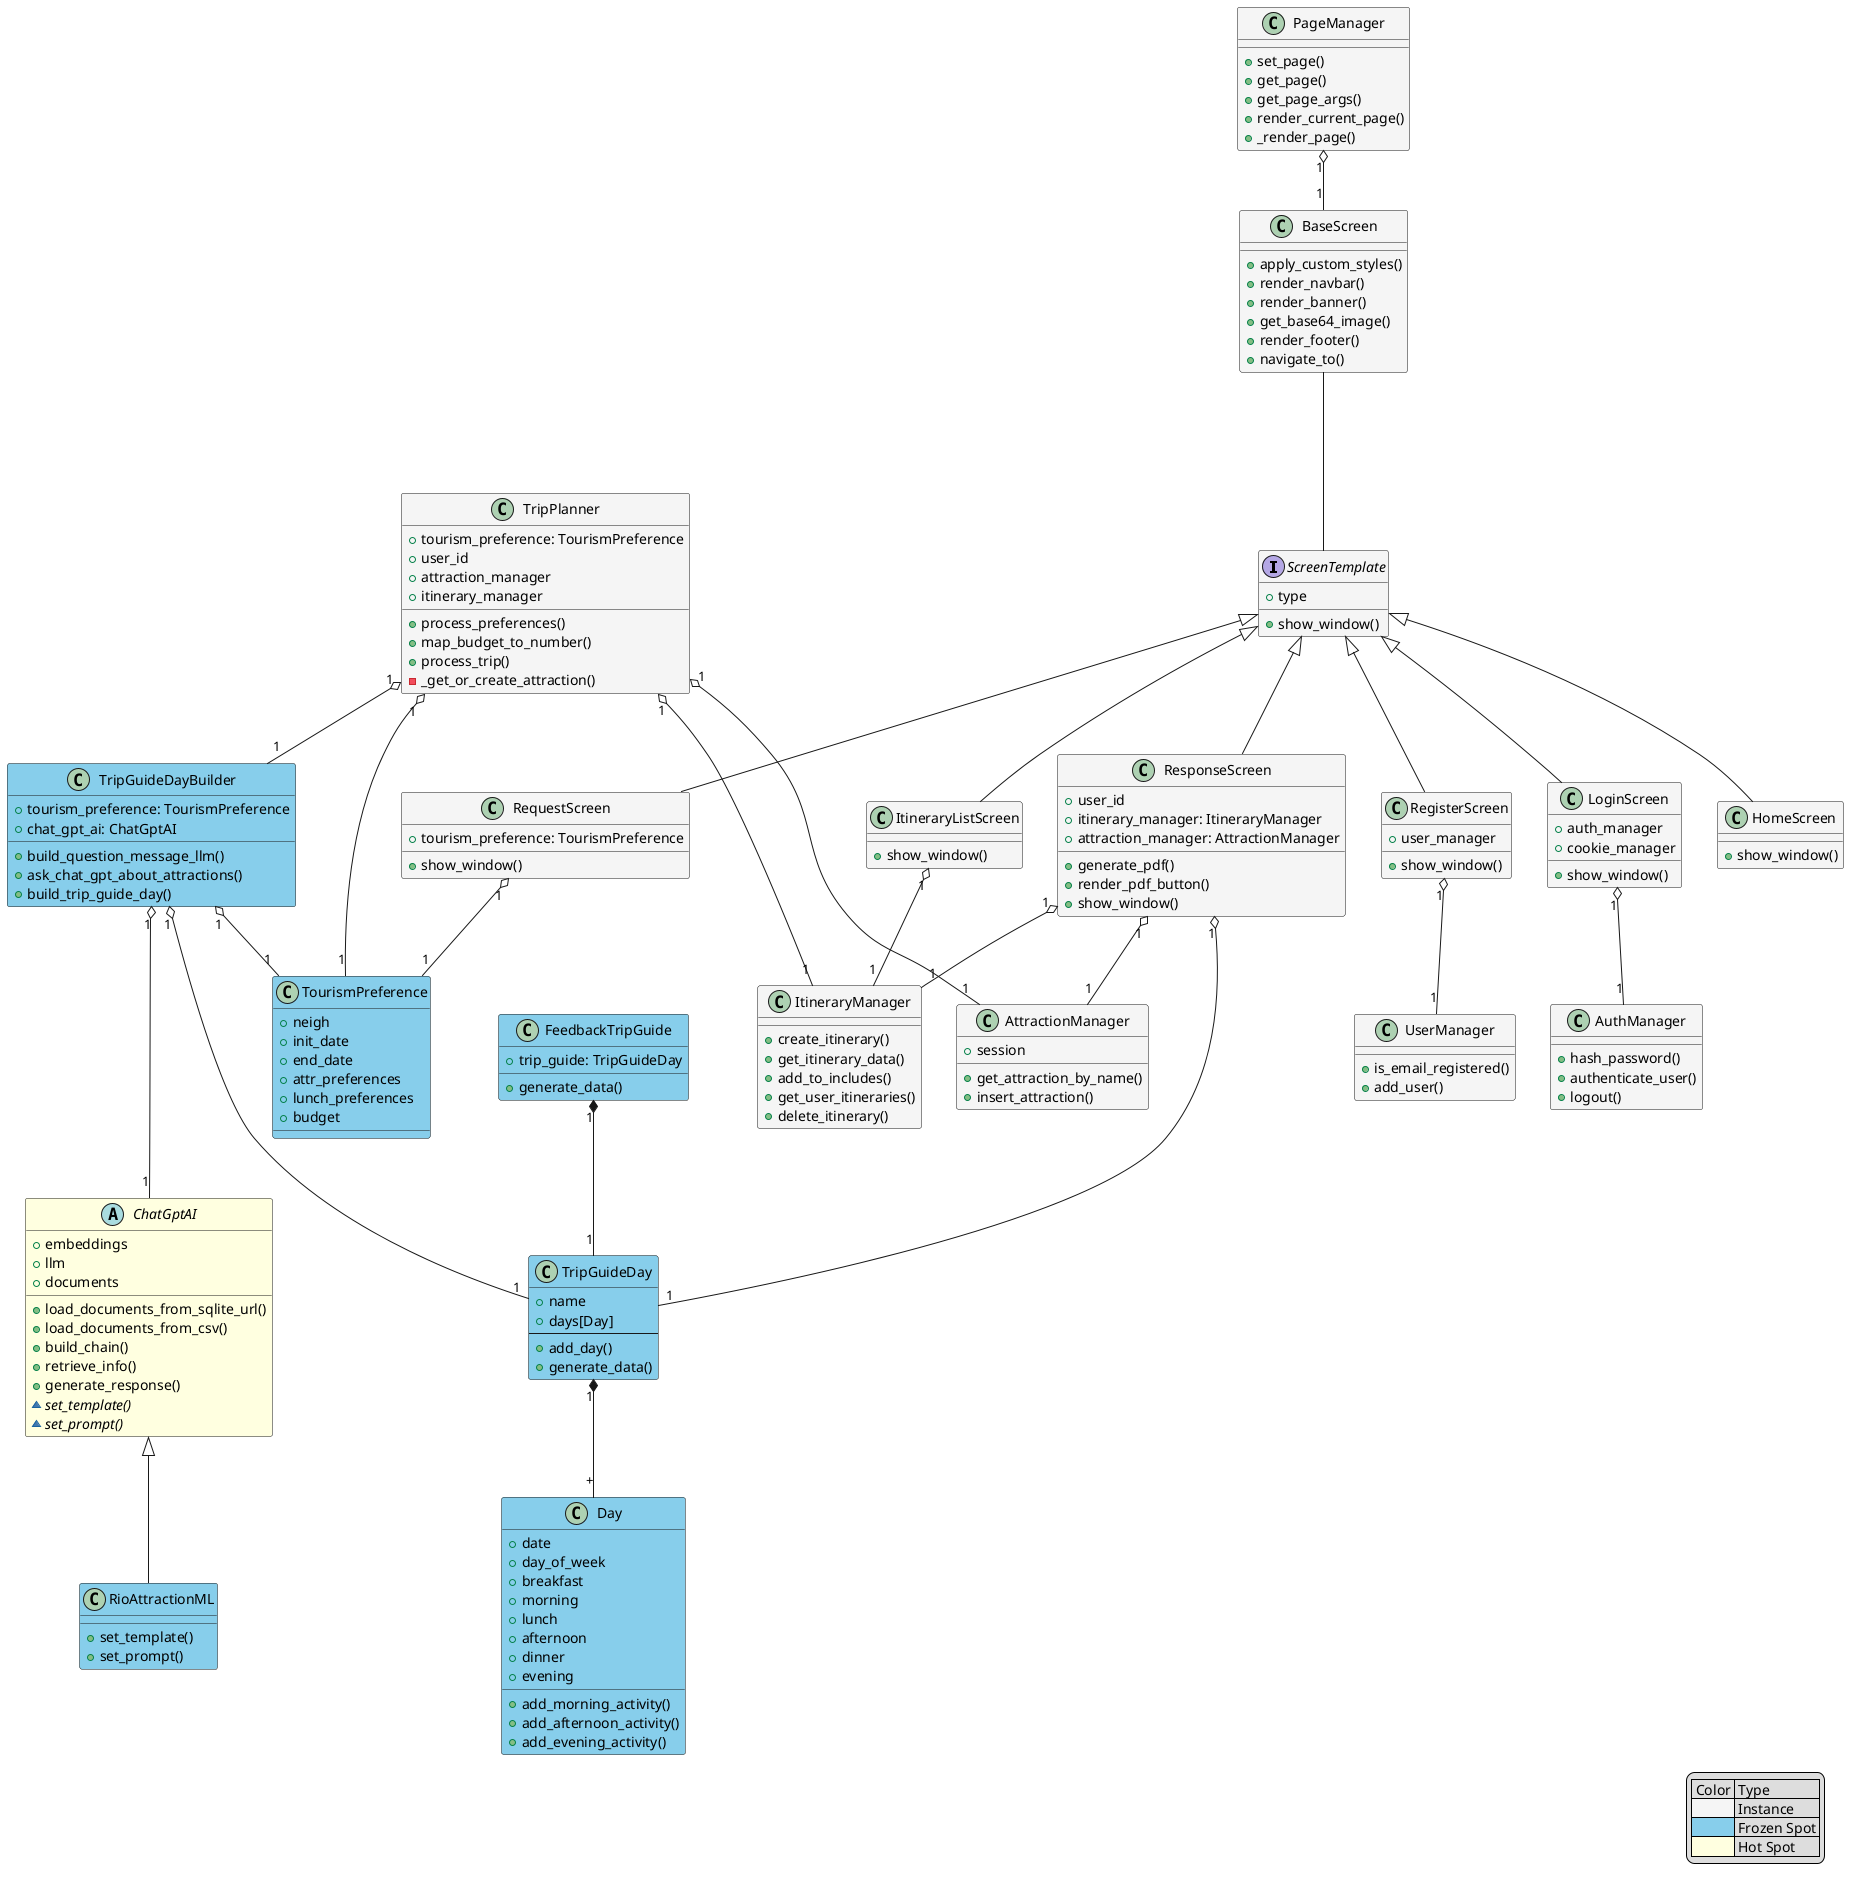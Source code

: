 @startuml

skinparam classFontColor automatic
skinparam classHeaderBackgroundColor #444
allow_mixing

Interface ScreenTemplate #WhiteSmoke {
    + type
    + show_window()
}

class BaseScreen #WhiteSmoke {
    + apply_custom_styles()
    + render_navbar()
    + render_banner()
    + get_base64_image()
    + render_footer()
    + navigate_to()
}

class HomeScreen #WhiteSmoke {
    + show_window()
}

class ItineraryListScreen #WhiteSmoke {
    + show_window()
}

class LoginScreen #WhiteSmoke {
    + auth_manager
    + cookie_manager

    + show_window()
}

class RegisterScreen #WhiteSmoke{
    + user_manager

    + show_window()
}

class ResponseScreen #WhiteSmoke {
    + user_id
    + itinerary_manager: ItineraryManager
    + attraction_manager: AttractionManager

    + generate_pdf()
    + render_pdf_button()
    + show_window()
}

class RequestScreen #WhiteSmoke {
    + tourism_preference: TourismPreference
    + show_window()
}


class TourismPreference #SkyBlue {
    + neigh
    + init_date
    + end_date
    + attr_preferences
    + lunch_preferences
    + budget

}

class FeedbackTripGuide #SkyBlue {
    + trip_guide: TripGuideDay
    + generate_data()
}

class TripGuideDay #SkyBlue {
    + name
    + days[Day]
    --
    + add_day()
    + generate_data()
}

class Day #SkyBlue {
    + date
    + day_of_week
    + breakfast
    + morning
    + lunch
    + afternoon
    + dinner
    + evening

    + add_morning_activity()
    + add_afternoon_activity()
    + add_evening_activity()
}

class TripGuideDayBuilder #SkyBlue {
    + tourism_preference: TourismPreference
    + chat_gpt_ai: ChatGptAI

    + build_question_message_llm()
    + ask_chat_gpt_about_attractions()
    + build_trip_guide_day()
}

abstract ChatGptAI #LightYellow {
    + embeddings
    + llm
    + documents

    + load_documents_from_sqlite_url()
    + load_documents_from_csv()
    + build_chain()
    + retrieve_info()
    + generate_response()
    ~{abstract} set_template()
    ~{abstract} set_prompt()
}

class RioAttractionML #SkyBlue{
    + set_template()
    + set_prompt()
}

class TripPlanner #WhiteSmoke {
    + tourism_preference: TourismPreference
    + user_id
    + attraction_manager
    + itinerary_manager

    + process_preferences()
    + map_budget_to_number()
    + process_trip()
    - _get_or_create_attraction()
}

class AttractionManager #WhiteSmoke {
    + session

    + get_attraction_by_name()
    + insert_attraction()
}

class AuthManager #WhiteSmoke {
    + hash_password()
    + authenticate_user()
    + logout()
}

class ItineraryManager #WhiteSmoke {
    + create_itinerary()
    + get_itinerary_data()
    + add_to_includes()
    + get_user_itineraries()
    + delete_itinerary()
}

class PageManager #WhiteSmoke {
    + set_page()
    + get_page()
    + get_page_args()
    + render_current_page()
    + _render_page()
}

class UserManager #WhiteSmoke {
    + is_email_registered()
    + add_user()
}

BaseScreen --- ScreenTemplate
ScreenTemplate  <|-- LoginScreen
ScreenTemplate <|-- ResponseScreen
ScreenTemplate <|-- RequestScreen
ScreenTemplate <|-- ItineraryListScreen
ScreenTemplate <|-- HomeScreen
ScreenTemplate <|-- RegisterScreen

ItineraryListScreen  "1" o-- "1" ItineraryManager

ResponseScreen "1" o-- "1" ItineraryManager
ResponseScreen "1" o-- "1" AttractionManager

PageManager "1" o-- "1" BaseScreen
LoginScreen "1" o-- "1" AuthManager
RegisterScreen "1" o-- "1" UserManager

ChatGptAI <|-- RioAttractionML

TripGuideDay "1" *-- "+" Day

FeedbackTripGuide "1" *-- "1" TripGuideDay

TripGuideDayBuilder "1" o-- "1" TourismPreference 
TripGuideDayBuilder "1" o--- "1" TripGuideDay  
TripGuideDayBuilder "1" o--- "1" ChatGptAI

TripPlanner "1" o-- "1" TripGuideDayBuilder
TripPlanner "1" o-- "1" TourismPreference
TripPlanner "1" o-- "1" ItineraryManager
TripPlanner "1" o-- "1" AttractionManager

RequestScreen "1" o-- "1" TourismPreference
ResponseScreen  "1" o-- "1" TripGuideDay

legend right 
    | Color | Type |
    |<#WhiteSmoke>| Instance |
    |<#SkyBlue>| Frozen Spot |
    |<#LightYellow>| Hot Spot|
endlegend

@enduml